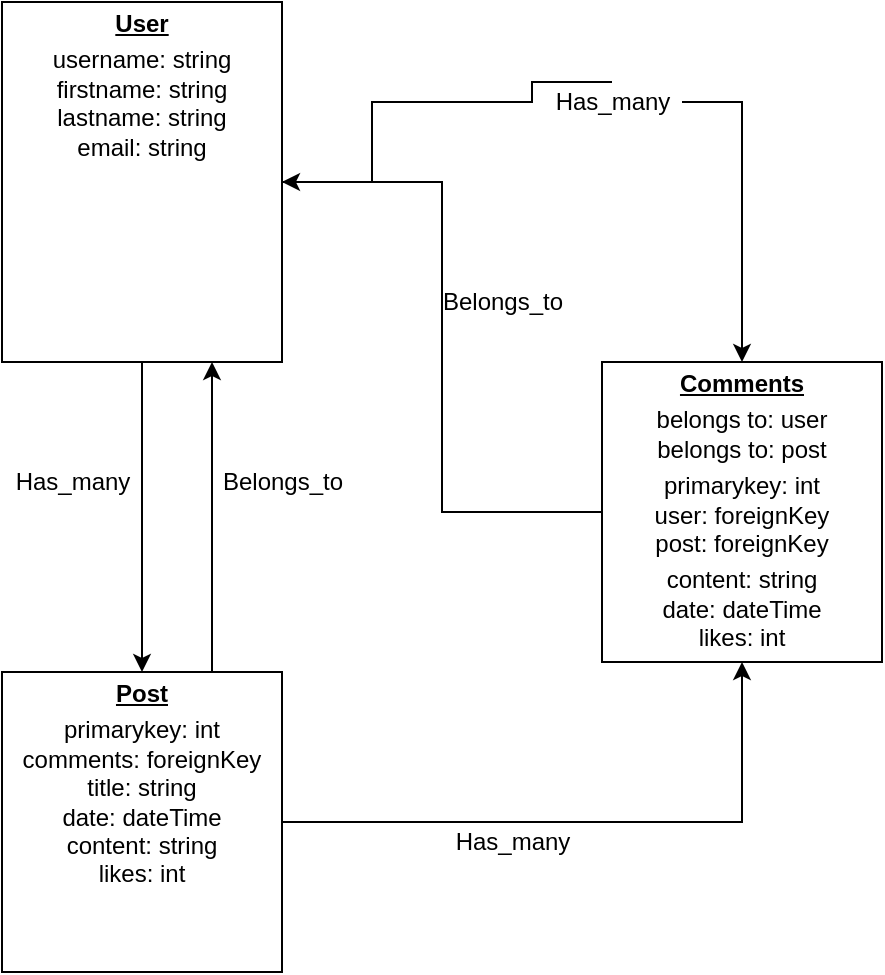 <mxfile version="18.0.1" type="github">
  <diagram name="Page-1" id="a7904f86-f2b4-8e86-fa97-74104820619b">
    <mxGraphModel dx="1354" dy="773" grid="1" gridSize="10" guides="1" tooltips="1" connect="1" arrows="1" fold="1" page="1" pageScale="1" pageWidth="1100" pageHeight="850" background="none" math="0" shadow="0">
      <root>
        <mxCell id="0" />
        <mxCell id="1" parent="0" />
        <mxCell id="Pqw4lfBTpsAmDlQl7pAD-2" style="edgeStyle=orthogonalEdgeStyle;rounded=0;orthogonalLoop=1;jettySize=auto;html=1;entryX=0.5;entryY=0;entryDx=0;entryDy=0;fontFamily=Helvetica;" edge="1" parent="1" source="24794b860abc3c2d-1" target="24794b860abc3c2d-16">
          <mxGeometry relative="1" as="geometry" />
        </mxCell>
        <mxCell id="Pqw4lfBTpsAmDlQl7pAD-11" style="edgeStyle=orthogonalEdgeStyle;rounded=0;orthogonalLoop=1;jettySize=auto;html=1;entryX=0.5;entryY=0;entryDx=0;entryDy=0;fontFamily=Helvetica;startArrow=none;" edge="1" parent="1" source="Pqw4lfBTpsAmDlQl7pAD-12" target="Pqw4lfBTpsAmDlQl7pAD-1">
          <mxGeometry relative="1" as="geometry">
            <Array as="points">
              <mxPoint x="410" y="160" />
            </Array>
          </mxGeometry>
        </mxCell>
        <mxCell id="24794b860abc3c2d-1" value="&lt;p style=&quot;margin: 0px ; margin-top: 4px ; text-align: center ; text-decoration: underline&quot;&gt;&lt;b&gt;User&lt;/b&gt;&lt;/p&gt;&lt;p style=&quot;margin: 4px 0px 0px; text-align: center;&quot;&gt;username: string&lt;br&gt;firstname: string&lt;br&gt;lastname: string&lt;br&gt;email: string&lt;br&gt;&lt;br&gt;&lt;/p&gt;" style="verticalAlign=top;align=left;overflow=fill;fontSize=12;fontFamily=Helvetica;html=1;rounded=0;shadow=0;comic=0;labelBackgroundColor=none;strokeWidth=1" parent="1" vertex="1">
          <mxGeometry x="40" y="110" width="140" height="180" as="geometry" />
        </mxCell>
        <mxCell id="Pqw4lfBTpsAmDlQl7pAD-5" style="edgeStyle=orthogonalEdgeStyle;rounded=0;orthogonalLoop=1;jettySize=auto;html=1;entryX=0.75;entryY=1;entryDx=0;entryDy=0;fontFamily=Helvetica;" edge="1" parent="1" source="24794b860abc3c2d-16" target="24794b860abc3c2d-1">
          <mxGeometry relative="1" as="geometry">
            <Array as="points">
              <mxPoint x="145" y="410" />
              <mxPoint x="145" y="410" />
            </Array>
          </mxGeometry>
        </mxCell>
        <mxCell id="Pqw4lfBTpsAmDlQl7pAD-9" style="edgeStyle=orthogonalEdgeStyle;rounded=0;orthogonalLoop=1;jettySize=auto;html=1;fontFamily=Helvetica;" edge="1" parent="1" source="24794b860abc3c2d-16" target="Pqw4lfBTpsAmDlQl7pAD-1">
          <mxGeometry relative="1" as="geometry" />
        </mxCell>
        <mxCell id="24794b860abc3c2d-16" value="&lt;p style=&quot;margin: 0px ; margin-top: 4px ; text-align: center ; text-decoration: underline&quot;&gt;&lt;b&gt;Post&lt;/b&gt;&lt;/p&gt;&lt;p style=&quot;margin: 4px 0px 0px; text-align: center;&quot;&gt;primarykey: int&lt;br&gt;comments: foreignKey&lt;br&gt;title: string&lt;br&gt;date: dateTime&lt;br&gt;content: string&lt;br&gt;likes: int&lt;/p&gt;&lt;p style=&quot;margin: 4px 0px 0px; text-align: center;&quot;&gt;&lt;br&gt;&lt;/p&gt;" style="verticalAlign=top;align=left;overflow=fill;fontSize=12;fontFamily=Helvetica;html=1;rounded=0;shadow=0;comic=0;labelBackgroundColor=none;strokeWidth=1" parent="1" vertex="1">
          <mxGeometry x="40" y="445" width="140" height="150" as="geometry" />
        </mxCell>
        <mxCell id="Pqw4lfBTpsAmDlQl7pAD-7" style="edgeStyle=orthogonalEdgeStyle;rounded=0;orthogonalLoop=1;jettySize=auto;html=1;entryX=1;entryY=0.5;entryDx=0;entryDy=0;fontFamily=Helvetica;" edge="1" parent="1" source="Pqw4lfBTpsAmDlQl7pAD-1" target="24794b860abc3c2d-1">
          <mxGeometry relative="1" as="geometry" />
        </mxCell>
        <mxCell id="Pqw4lfBTpsAmDlQl7pAD-1" value="&lt;p style=&quot;margin: 0px ; margin-top: 4px ; text-align: center ; text-decoration: underline&quot;&gt;&lt;b&gt;Comments&lt;/b&gt;&lt;/p&gt;&lt;p style=&quot;margin: 4px 0px 0px; text-align: center;&quot;&gt;belongs to: user&lt;br&gt;belongs to: post&lt;/p&gt;&lt;p style=&quot;margin: 4px 0px 0px; text-align: center;&quot;&gt;primarykey: int&lt;br&gt;user: foreignKey&lt;br&gt;post: foreignKey&lt;/p&gt;&lt;p style=&quot;margin: 4px 0px 0px; text-align: center;&quot;&gt;content: string&lt;br&gt;date: dateTime&lt;br&gt;likes: int&lt;/p&gt;" style="verticalAlign=top;align=left;overflow=fill;fontSize=12;fontFamily=Helvetica;html=1;rounded=0;shadow=0;comic=0;labelBackgroundColor=none;strokeWidth=1" vertex="1" parent="1">
          <mxGeometry x="340" y="290" width="140" height="150" as="geometry" />
        </mxCell>
        <mxCell id="Pqw4lfBTpsAmDlQl7pAD-4" value="Has_many" style="text;html=1;align=center;verticalAlign=middle;resizable=0;points=[];autosize=1;strokeColor=none;fillColor=none;fontFamily=Helvetica;" vertex="1" parent="1">
          <mxGeometry x="40" y="340" width="70" height="20" as="geometry" />
        </mxCell>
        <mxCell id="Pqw4lfBTpsAmDlQl7pAD-6" value="Belongs_to" style="text;html=1;align=center;verticalAlign=middle;resizable=0;points=[];autosize=1;strokeColor=none;fillColor=none;fontFamily=Helvetica;" vertex="1" parent="1">
          <mxGeometry x="140" y="340" width="80" height="20" as="geometry" />
        </mxCell>
        <mxCell id="Pqw4lfBTpsAmDlQl7pAD-8" value="Belongs_to" style="text;html=1;align=center;verticalAlign=middle;resizable=0;points=[];autosize=1;strokeColor=none;fillColor=none;fontFamily=Helvetica;" vertex="1" parent="1">
          <mxGeometry x="250" y="250" width="80" height="20" as="geometry" />
        </mxCell>
        <mxCell id="Pqw4lfBTpsAmDlQl7pAD-10" value="Has_many" style="text;html=1;align=center;verticalAlign=middle;resizable=0;points=[];autosize=1;strokeColor=none;fillColor=none;fontFamily=Helvetica;" vertex="1" parent="1">
          <mxGeometry x="260" y="520" width="70" height="20" as="geometry" />
        </mxCell>
        <mxCell id="Pqw4lfBTpsAmDlQl7pAD-12" value="Has_many" style="text;html=1;align=center;verticalAlign=middle;resizable=0;points=[];autosize=1;strokeColor=none;fillColor=none;fontFamily=Helvetica;" vertex="1" parent="1">
          <mxGeometry x="310" y="150" width="70" height="20" as="geometry" />
        </mxCell>
        <mxCell id="Pqw4lfBTpsAmDlQl7pAD-13" value="" style="edgeStyle=orthogonalEdgeStyle;rounded=0;orthogonalLoop=1;jettySize=auto;html=1;entryX=0.5;entryY=0;entryDx=0;entryDy=0;fontFamily=Helvetica;endArrow=none;" edge="1" parent="1" source="24794b860abc3c2d-1" target="Pqw4lfBTpsAmDlQl7pAD-12">
          <mxGeometry relative="1" as="geometry">
            <mxPoint x="180" y="160" as="sourcePoint" />
            <mxPoint x="410" y="290" as="targetPoint" />
            <Array as="points">
              <mxPoint x="225" y="200" />
              <mxPoint x="225" y="160" />
              <mxPoint x="305" y="160" />
            </Array>
          </mxGeometry>
        </mxCell>
      </root>
    </mxGraphModel>
  </diagram>
</mxfile>
